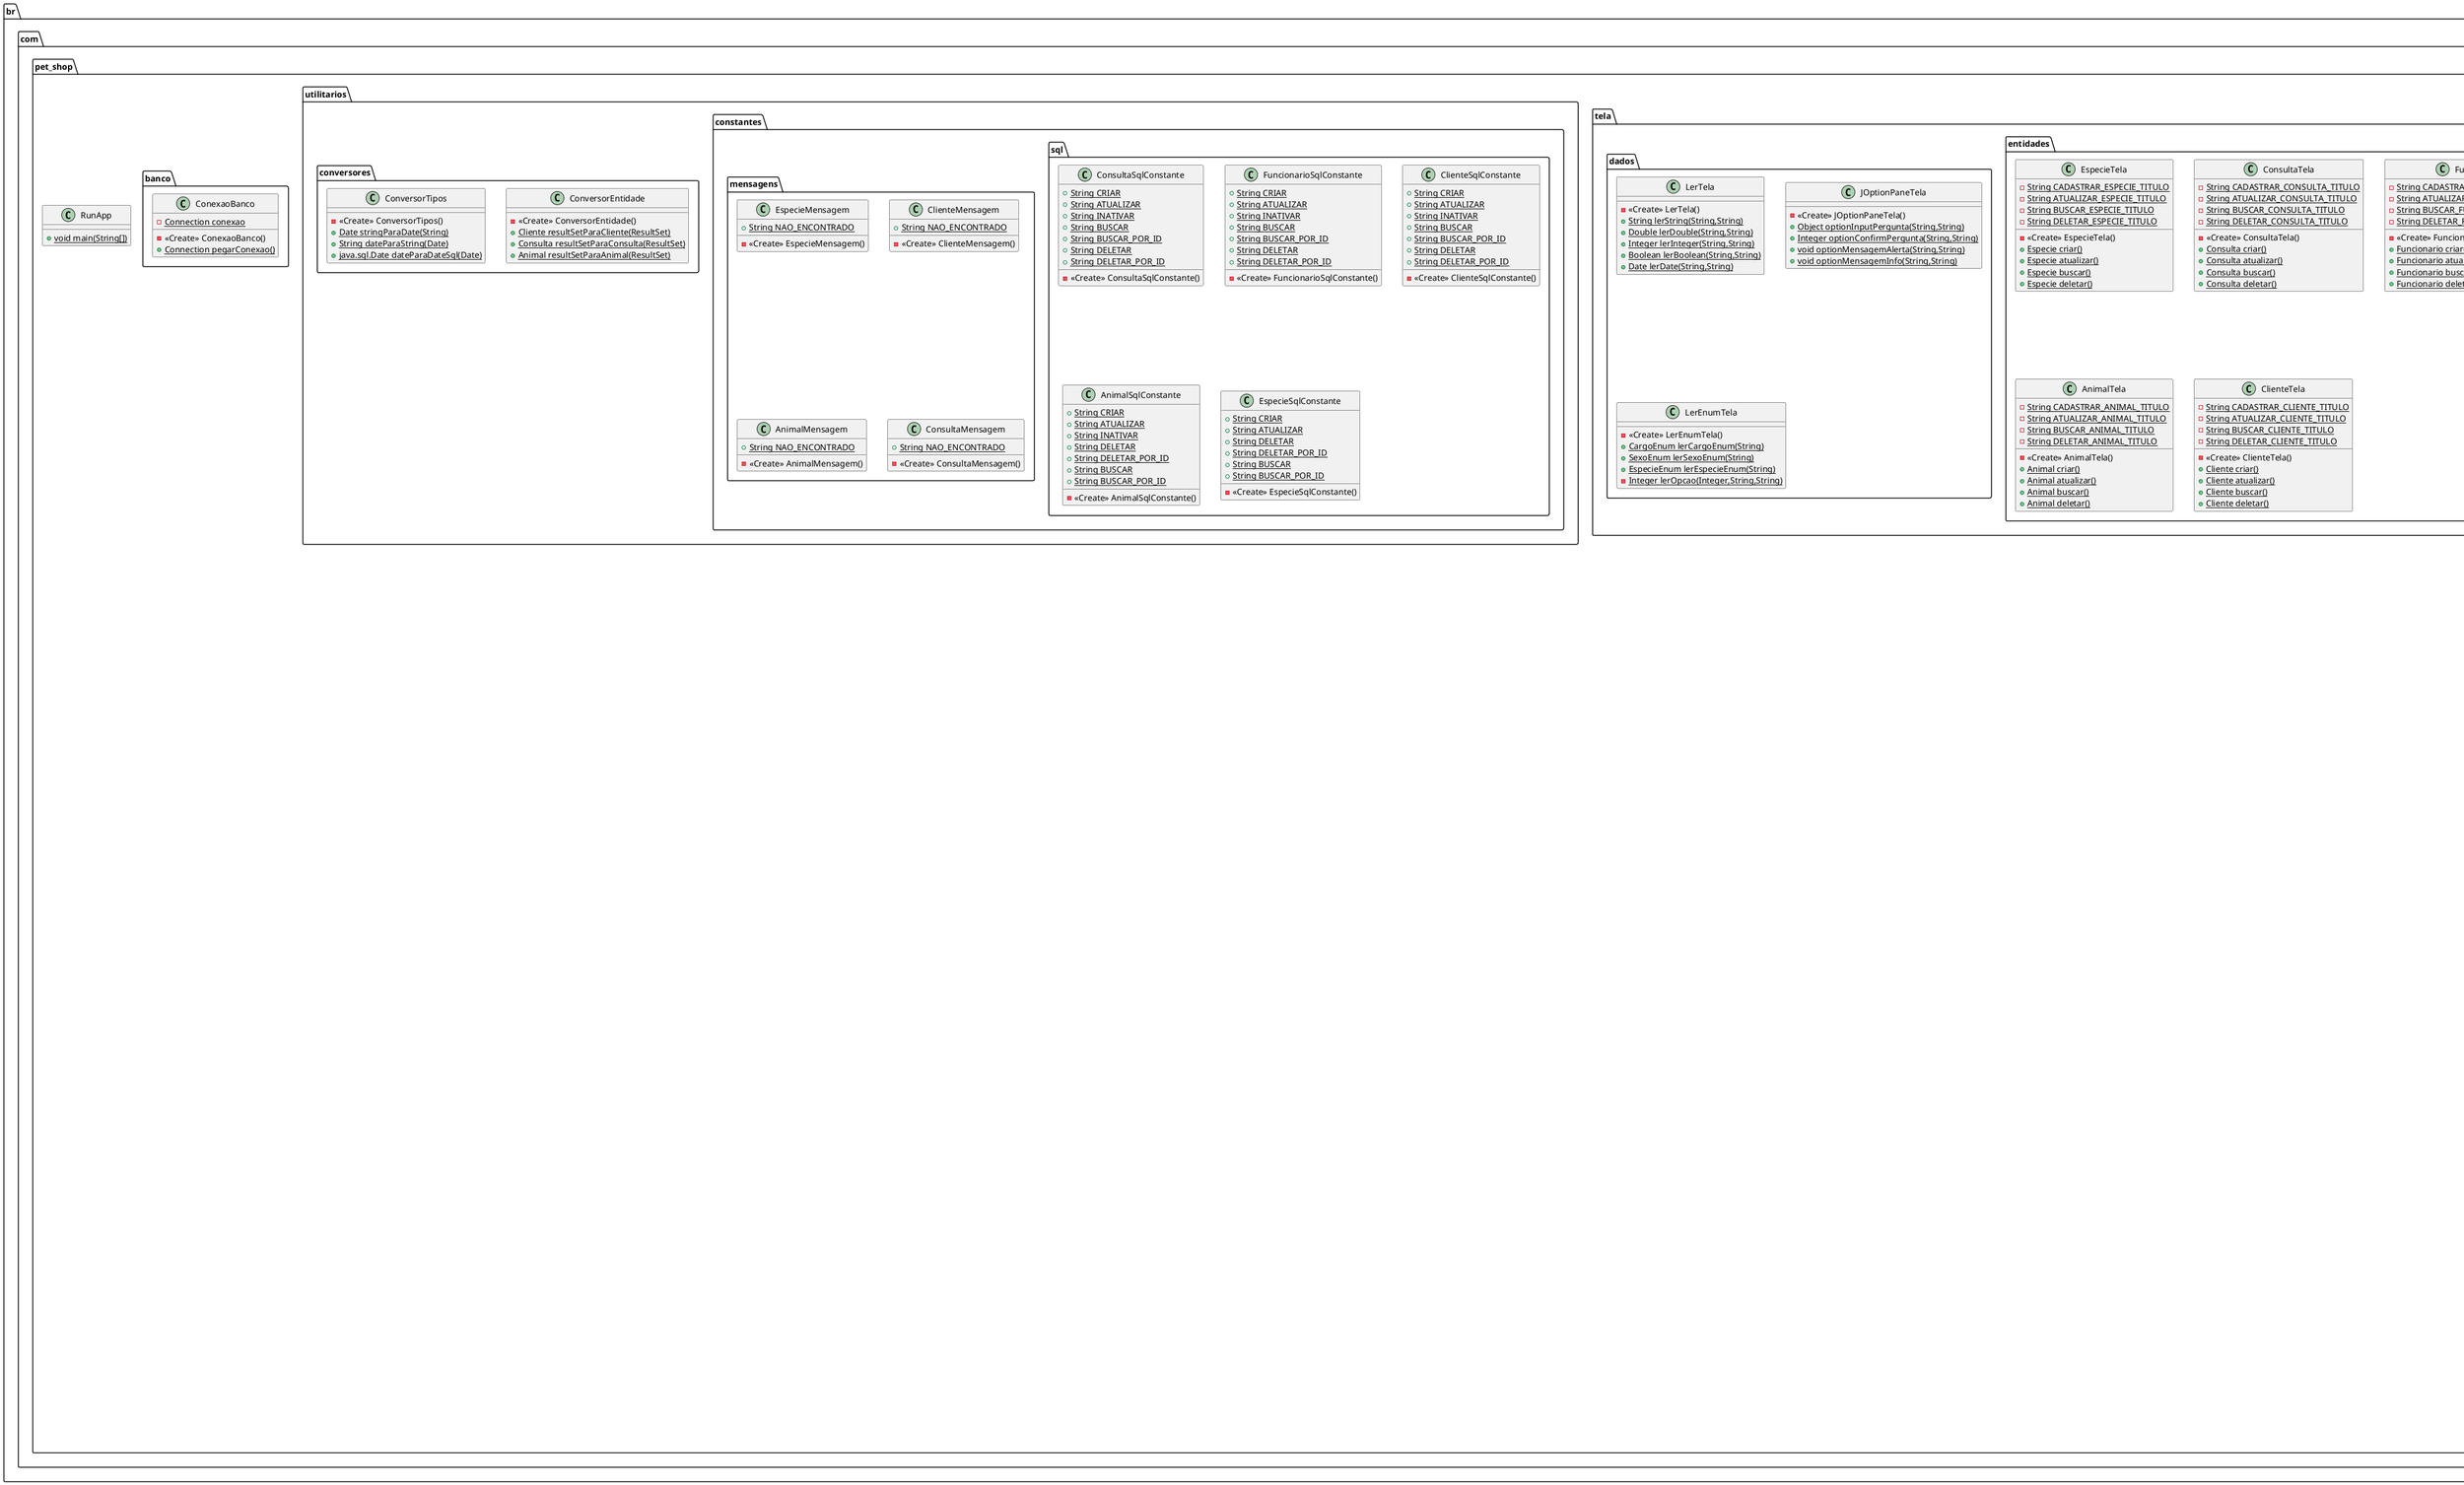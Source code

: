 @startuml
interface br.com.pet_shop.servicos.interfaces.EspecieServicoInterface {
}
interface br.com.pet_shop.servicos.interfaces.AnimalServicoInterface {
}
class br.com.pet_shop.entidades.Funcionario {
- String cargo
+ <<Create>> Funcionario(Integer)
+ <<Create>> Funcionario(String)
+ <<Create>> Funcionario(Integer,String)
+ <<Create>> Funcionario(String,String,Date)
+ <<Create>> Funcionario(String,String,Date,String)
+ <<Create>> Funcionario(Integer,String,String,Date)
+ <<Create>> Funcionario(Integer,String,String,Date,String)
+ String getCargo()
+ void setCargo(String)
}
class br.com.pet_shop.excecoes.ConexaoBancoExcecao {
+ <<Create>> ConexaoBancoExcecao(Throwable)
+ <<Create>> ConexaoBancoExcecao(String,Throwable)
}
class br.com.pet_shop.tela.menu.MenuTela {
- <<Create>> MenuTela()
+ {static} void menuPrincipal()
- {static} void menuCliente()
- {static} void menuFuncionario()
- {static} void menuEspecie()
- {static} void menuAnimal()
- {static} void menuConsulta()
- {static} void menuCrud(String,Runnable,Runnable,Runnable,Runnable)
}
class br.com.pet_shop.utilitarios.constantes.sql.ConsultaSqlConstante {
+ {static} String CRIAR
+ {static} String ATUALIZAR
+ {static} String INATIVAR
+ {static} String BUSCAR
+ {static} String BUSCAR_POR_ID
+ {static} String DELETAR
+ {static} String DELETAR_POR_ID
- <<Create>> ConsultaSqlConstante()
}
class br.com.pet_shop.utilitarios.constantes.mensagens.EspecieMensagem {
+ {static} String NAO_ENCONTRADO
- <<Create>> EspecieMensagem()
}
class br.com.pet_shop.servicos.EspecieServico {
- EspecieRepositorio especieRepositorio
+ <<Create>> EspecieServico(EspecieRepositorio)
+ Especie criar()
+ Especie atualizar()
+ Especie buscarPorId()
+ Boolean deletarPorId()
}
class br.com.pet_shop.repositorio.ConsultaRepositorio {
+ Boolean criar(Consulta)
+ Boolean atualizar(Consulta)
+ Optional<Consulta> buscarPorId(Integer)
+ Consulta buscarUltimo()
+ List<Consulta> buscarTodos()
+ Boolean deletarTodos()
+ Boolean deletarPorId(Integer)
+ Boolean existePorID(Integer)
}
interface br.com.pet_shop.servicos.interfaces.ClienteServicoInterface {
}
class br.com.pet_shop.RunApp {
+ {static} void main(String[])
}
class br.com.pet_shop.utilitarios.constantes.sql.FuncionarioSqlConstante {
+ {static} String CRIAR
+ {static} String ATUALIZAR
+ {static} String INATIVAR
+ {static} String BUSCAR
+ {static} String BUSCAR_POR_ID
+ {static} String DELETAR
+ {static} String DELETAR_POR_ID
- <<Create>> FuncionarioSqlConstante()
}
class br.com.pet_shop.tela.entidades.EspecieTela {
- {static} String CADASTRAR_ESPECIE_TITULO
- {static} String ATUALIZAR_ESPECIE_TITULO
- {static} String BUSCAR_ESPECIE_TITULO
- {static} String DELETAR_ESPECIE_TITULO
- <<Create>> EspecieTela()
+ {static} Especie criar()
+ {static} Especie atualizar()
+ {static} Especie buscar()
+ {static} Especie deletar()
}
class br.com.pet_shop.tela.dados.LerTela {
- <<Create>> LerTela()
+ {static} String lerString(String,String)
+ {static} Double lerDouble(String,String)
+ {static} Integer lerInteger(String,String)
+ {static} Boolean lerBoolean(String,String)
+ {static} Date lerDate(String,String)
}
class br.com.pet_shop.tela.entidades.ConsultaTela {
- {static} String CADASTRAR_CONSULTA_TITULO
- {static} String ATUALIZAR_CONSULTA_TITULO
- {static} String BUSCAR_CONSULTA_TITULO
- {static} String DELETAR_CONSULTA_TITULO
- <<Create>> ConsultaTela()
+ {static} Consulta criar()
+ {static} Consulta atualizar()
+ {static} Consulta buscar()
+ {static} Consulta deletar()
}
class br.com.pet_shop.utilitarios.constantes.sql.ClienteSqlConstante {
+ {static} String CRIAR
+ {static} String ATUALIZAR
+ {static} String INATIVAR
+ {static} String BUSCAR
+ {static} String BUSCAR_POR_ID
+ {static} String DELETAR
+ {static} String DELETAR_POR_ID
- <<Create>> ClienteSqlConstante()
}
interface br.com.pet_shop.servicos.interfaces.ConsultaServicoInterface {
}
class br.com.pet_shop.repositorio.ClienteRepositorio {
+ Boolean criar(Cliente)
+ Boolean atualizar(Cliente)
+ Optional<Cliente> buscarPorId(Integer)
+ Cliente buscarUltimo()
+ List<Cliente> buscarTodos()
+ Boolean deletarTodos()
+ Boolean deletarPorId(Integer)
+ Boolean existePorID(Integer)
}
class br.com.pet_shop.utilitarios.constantes.sql.AnimalSqlConstante {
+ {static} String CRIAR
+ {static} String ATUALIZAR
+ {static} String INATIVAR
+ {static} String DELETAR
+ {static} String DELETAR_POR_ID
+ {static} String BUSCAR
+ {static} String BUSCAR_POR_ID
- <<Create>> AnimalSqlConstante()
}
class br.com.pet_shop.entidades.Cliente {
- List<Animal> animais
- List<Consulta> historicoConsultas
+ <<Create>> Cliente()
+ <<Create>> Cliente(Integer)
+ <<Create>> Cliente(String,String,Date)
+ <<Create>> Cliente(Integer,String,String,Date)
+ <<Create>> Cliente(Integer,String,String,Date,List<Animal>,List<Consulta>)
+ List<Animal> getAnimais()
+ void setAnimais(List<Animal>)
+ List<Consulta> getHistoricoConsultas()
+ void setHistoricoConsultas(List<Consulta>)
}
class br.com.pet_shop.utilitarios.constantes.mensagens.ClienteMensagem {
+ {static} String NAO_ENCONTRADO
- <<Create>> ClienteMensagem()
}
class br.com.pet_shop.servicos.AnimalServico {
- AnimalRepositorio animalRepositorio
+ <<Create>> AnimalServico(AnimalRepositorio)
+ Animal criar()
+ Animal atualizar()
+ Animal buscarPorId()
+ Boolean deletarPorId()
}
class br.com.pet_shop.tela.entidades.FuncionarioTela {
- {static} String CADASTRAR_FUNCIONARIO_TITULO
- {static} String ATUALIZAR_FUNCIONARIO_TITULO
- {static} String BUSCAR_FUNCIONARIO_TITULO
- {static} String DELETAR_FUNCIONARIO_TITULO
- <<Create>> FuncionarioTela()
+ {static} Funcionario criar()
+ {static} Funcionario atualizar()
+ {static} Funcionario buscar()
+ {static} Funcionario deletar()
}
interface br.com.pet_shop.servicos.interfaces.ServicoInterface {
~ T criar()
~ T atualizar()
~ T buscarPorId()
~ Boolean deletarPorId()
}
class br.com.pet_shop.tela.entidades.AnimalTela {
- {static} String CADASTRAR_ANIMAL_TITULO
- {static} String ATUALIZAR_ANIMAL_TITULO
- {static} String BUSCAR_ANIMAL_TITULO
- {static} String DELETAR_ANIMAL_TITULO
- <<Create>> AnimalTela()
+ {static} Animal criar()
+ {static} Animal atualizar()
+ {static} Animal buscar()
+ {static} Animal deletar()
}
class br.com.pet_shop.utilitarios.conversores.ConversorEntidade {
- <<Create>> ConversorEntidade()
+ {static} Cliente resultSetParaCliente(ResultSet)
+ {static} Consulta resultSetParaConsulta(ResultSet)
+ {static} Animal resultSetParaAnimal(ResultSet)
}
class br.com.pet_shop.servicos.FuncionarioServico {
- FuncionarioRepositorio funcionarioRepositorio
+ <<Create>> FuncionarioServico(FuncionarioRepositorio)
+ Funcionario criar()
+ Funcionario atualizar()
+ Funcionario buscarPorId()
+ Boolean deletarPorId()
}
class br.com.pet_shop.excecoes.ManipulacaoBancoExcecao {
+ <<Create>> ManipulacaoBancoExcecao(String)
+ <<Create>> ManipulacaoBancoExcecao(Throwable)
+ <<Create>> ManipulacaoBancoExcecao(String,Throwable)
}
class br.com.pet_shop.entidades.Pessoa {
- Integer id
- String nome
- String cpf
- Date dataNascimento
+ <<Create>> Pessoa()
+ <<Create>> Pessoa(Integer)
+ <<Create>> Pessoa(String,String,Date)
+ <<Create>> Pessoa(Integer,String,String,Date)
+ Integer getId()
+ void setId(Integer)
+ String getNome()
+ void setNome(String)
+ String getCpf()
+ void setCpf(String)
+ Date getDataNascimento()
+ void setDataNascimento(Date)
}
class br.com.pet_shop.tela.entidades.ClienteTela {
- {static} String CADASTRAR_CLIENTE_TITULO
- {static} String ATUALIZAR_CLIENTE_TITULO
- {static} String BUSCAR_CLIENTE_TITULO
- {static} String DELETAR_CLIENTE_TITULO
- <<Create>> ClienteTela()
+ {static} Cliente criar()
+ {static} Cliente atualizar()
+ {static} Cliente buscar()
+ {static} Cliente deletar()
}
class br.com.pet_shop.excecoes.EntidadeNaoEncontrada {
+ <<Create>> EntidadeNaoEncontrada(String)
+ <<Create>> EntidadeNaoEncontrada(String,Throwable)
}
class br.com.pet_shop.excecoes.PersistirEntidadeExcecao {
+ <<Create>> PersistirEntidadeExcecao()
+ <<Create>> PersistirEntidadeExcecao(String)
+ <<Create>> PersistirEntidadeExcecao(String,Throwable)
}
abstract class br.com.pet_shop.repositorio.RepositorioAbstract {
~ {abstract}Boolean criar(T)
~ {abstract}Boolean atualizar(T)
~ {abstract}Optional<T> buscarPorId(Integer)
~ {abstract}T buscarUltimo()
~ {abstract}List<T> buscarTodos()
~ {abstract}Boolean deletarPorId(Integer)
~ {abstract}Boolean deletarTodos()
~ {abstract}Boolean existePorID(Integer)
# Connection conectarBanco()
}
class br.com.pet_shop.servicos.ConsultaServico {
- ConsultaRepositorio consultaRepositorio
+ <<Create>> ConsultaServico(ConsultaRepositorio)
+ Consulta criar()
+ Consulta atualizar()
+ Consulta buscarPorId()
+ Boolean deletarPorId()
}
class br.com.pet_shop.utilitarios.constantes.mensagens.AnimalMensagem {
+ {static} String NAO_ENCONTRADO
- <<Create>> AnimalMensagem()
}
class br.com.pet_shop.repositorio.EspecieRepositorio {
+ Boolean criar(Especie)
+ Boolean atualizar(Especie)
+ Optional<Especie> buscarPorId(Integer)
+ Especie buscarUltimo()
+ List<Especie> buscarTodos()
+ Boolean deletarTodos()
+ Boolean deletarPorId(Integer)
+ Boolean existePorID(Integer)
}
class br.com.pet_shop.entidades.Animal {
- Integer id
- String nome
- String detalhe
- Date dataNascimento
- SexoEnum sexo
- Boolean ativo
- Especie especie
+ <<Create>> Animal()
+ <<Create>> Animal(Integer)
+ <<Create>> Animal(String,String,Date,SexoEnum,Boolean,Especie)
+ <<Create>> Animal(Integer,String,String,Date,SexoEnum,Boolean,Especie)
+ Integer getId()
+ void setId(Integer)
+ String getNome()
+ void setNome(String)
+ String getDetalhe()
+ void setDetalhe(String)
+ Date getDataNascimento()
+ void setDataNascimento(Date)
+ SexoEnum getSexo()
+ void setSexo(SexoEnum)
+ Boolean getAtivo()
+ void setAtivo(Boolean)
+ Especie getEspecie()
+ void setEspecie(Especie)
}
class br.com.pet_shop.servicos.ClienteServico {
- ClienteRepositorio clienteRepositorio
+ <<Create>> ClienteServico(ClienteRepositorio)
+ Cliente criar()
+ Cliente atualizar()
+ Cliente buscarPorId()
+ Boolean deletarPorId()
}
class br.com.pet_shop.repositorio.FuncionarioRepositorio {
+ Boolean criar(Funcionario)
+ Boolean atualizar(Funcionario)
+ Optional<Funcionario> buscarPorId(Integer)
+ Funcionario buscarUltimo()
+ List<Funcionario> buscarTodos()
+ Boolean deletarPorId(Integer)
+ Boolean deletarTodos()
+ Boolean existePorID(Integer)
}
class br.com.pet_shop.entidades.Especie {
- Integer id
- String nome
+ <<Create>> Especie()
+ <<Create>> Especie(Integer)
+ <<Create>> Especie(String)
+ <<Create>> Especie(Integer,String)
+ Integer getId()
+ void setId(Integer)
+ String getNome()
+ void setNome(String)
}
class br.com.pet_shop.utilitarios.conversores.ConversorTipos {
- <<Create>> ConversorTipos()
+ {static} Date stringParaDate(String)
+ {static} String dateParaString(Date)
+ {static} java.sql.Date dateParaDateSql(Date)
}
class br.com.pet_shop.entidades.Consulta {
- Integer id
- String nome
- String observacao
- Date horario
- Animal animal
- Funcionario funcionario
- Double valor
+ <<Create>> Consulta()
+ <<Create>> Consulta(Integer)
+ <<Create>> Consulta(String,String,Date,Animal,Funcionario,Double)
+ <<Create>> Consulta(Integer,String,String,Date,Funcionario,Animal,Double)
+ Integer getId()
+ void setId(Integer)
+ String getNome()
+ void setNome(String)
+ String getObservacao()
+ void setObservacao(String)
+ Date getHorario()
+ void setHorario(Date)
+ Animal getAnimais()
+ void setAnimais(Animal)
+ Animal getAnimal()
+ void setAnimal(Animal)
+ Funcionario getFuncionario()
+ void setFuncionario(Funcionario)
+ Double getValor()
+ void setValor(Double)
}
class br.com.pet_shop.tela.dados.JOptionPaneTela {
- <<Create>> JOptionPaneTela()
+ {static} Object optionInputPergunta(String,String)
+ {static} Integer optionConfirmPergunta(String,String)
+ {static} void optionMensagemAlerta(String,String)
+ {static} void optionMensagemInfo(String,String)
}
class br.com.pet_shop.tela.dados.LerEnumTela {
- <<Create>> LerEnumTela()
+ {static} CargoEnum lerCargoEnum(String)
+ {static} SexoEnum lerSexoEnum(String)
+ {static} EspecieEnum lerEspecieEnum(String)
- {static} Integer lerOpcao(Integer,String,String)
}
enum br.com.pet_shop.enums.SexoEnum {
+  FEMININO
+  MASCULINO
+  HEMAFRODITA
+ {static} SexoEnum pegarPorOpcao(Integer)
}
class br.com.pet_shop.banco.ConexaoBanco {
- {static} Connection conexao
- <<Create>> ConexaoBanco()
+ {static} Connection pegarConexao()
}
class br.com.pet_shop.utilitarios.constantes.mensagens.ConsultaMensagem {
+ {static} String NAO_ENCONTRADO
- <<Create>> ConsultaMensagem()
}
interface br.com.pet_shop.servicos.interfaces.FuncionarioServicoInterface {
}
class br.com.pet_shop.excecoes.ConverterTipoExcecao {
+ <<Create>> ConverterTipoExcecao(String,Throwable)
}
class br.com.pet_shop.excecoes.ConverterResultSetExcecao {
+ <<Create>> ConverterResultSetExcecao(String,Throwable)
}
class br.com.pet_shop.utilitarios.constantes.sql.EspecieSqlConstante {
+ {static} String CRIAR
+ {static} String ATUALIZAR
+ {static} String DELETAR
+ {static} String DELETAR_POR_ID
+ {static} String BUSCAR
+ {static} String BUSCAR_POR_ID
- <<Create>> EspecieSqlConstante()
}
class br.com.pet_shop.repositorio.AnimalRepositorio {
+ Boolean criar(Animal)
+ Boolean atualizar(Animal)
+ Optional<Animal> buscarPorId(Integer)
+ Animal buscarUltimo()
+ List<Animal> buscarTodos()
+ Boolean deletarTodos()
+ Boolean deletarPorId(Integer)
+ Boolean existePorID(Integer)
}


br.com.pet_shop.servicos.interfaces.ServicoInterface <|-- br.com.pet_shop.servicos.interfaces.EspecieServicoInterface
br.com.pet_shop.servicos.interfaces.ServicoInterface <|-- br.com.pet_shop.servicos.interfaces.AnimalServicoInterface
br.com.pet_shop.entidades.Pessoa <|-- br.com.pet_shop.entidades.Funcionario
br.com.pet_shop.excecoes.RuntimeException <|-- br.com.pet_shop.excecoes.ConexaoBancoExcecao
br.com.pet_shop.servicos.interfaces.EspecieServicoInterface <|.. br.com.pet_shop.servicos.EspecieServico
br.com.pet_shop.repositorio.RepositorioAbstract <|-- br.com.pet_shop.repositorio.ConsultaRepositorio
br.com.pet_shop.servicos.interfaces.ServicoInterface <|-- br.com.pet_shop.servicos.interfaces.ClienteServicoInterface
br.com.pet_shop.servicos.interfaces.ServicoInterface <|-- br.com.pet_shop.servicos.interfaces.ConsultaServicoInterface
br.com.pet_shop.repositorio.RepositorioAbstract <|-- br.com.pet_shop.repositorio.ClienteRepositorio
br.com.pet_shop.entidades.Pessoa <|-- br.com.pet_shop.entidades.Cliente
br.com.pet_shop.servicos.interfaces.AnimalServicoInterface <|.. br.com.pet_shop.servicos.AnimalServico
br.com.pet_shop.servicos.interfaces.FuncionarioServicoInterface <|.. br.com.pet_shop.servicos.FuncionarioServico
br.com.pet_shop.excecoes.RuntimeException <|-- br.com.pet_shop.excecoes.ManipulacaoBancoExcecao
br.com.pet_shop.excecoes.RuntimeException <|-- br.com.pet_shop.excecoes.EntidadeNaoEncontrada
br.com.pet_shop.excecoes.RuntimeException <|-- br.com.pet_shop.excecoes.PersistirEntidadeExcecao
br.com.pet_shop.servicos.interfaces.ConsultaServicoInterface <|.. br.com.pet_shop.servicos.ConsultaServico
br.com.pet_shop.repositorio.RepositorioAbstract <|-- br.com.pet_shop.repositorio.EspecieRepositorio
br.com.pet_shop.servicos.interfaces.ClienteServicoInterface <|.. br.com.pet_shop.servicos.ClienteServico
br.com.pet_shop.repositorio.RepositorioAbstract <|-- br.com.pet_shop.repositorio.FuncionarioRepositorio
br.com.pet_shop.servicos.interfaces.ServicoInterface <|-- br.com.pet_shop.servicos.interfaces.FuncionarioServicoInterface
br.com.pet_shop.excecoes.RuntimeException <|-- br.com.pet_shop.excecoes.ConverterTipoExcecao
br.com.pet_shop.excecoes.RuntimeException <|-- br.com.pet_shop.excecoes.ConverterResultSetExcecao
br.com.pet_shop.repositorio.RepositorioAbstract <|-- br.com.pet_shop.repositorio.AnimalRepositorio
br.com.pet_shop.entidades.Consulta *-- br.com.pet_shop.entidades.Animal
br.com.pet_shop.entidades.Animal *-- br.com.pet_shop.enums.SexoEnum
br.com.pet_shop.entidades.Animal *-- br.com.pet_shop.entidades.Especie
br.com.pet_shop.entidades.Animal *-- br.com.pet_shop.entidades.Cliente
br.com.pet_shop.entidades.Cliente o-- br.com.pet_shop.entidades.Animal
br.com.pet_shop.entidades.Cliente o-- br.com.pet_shop.entidades.Consulta
br.com.pet_shop.servicos.AnimalServico *-- br.com.pet_shop.repositorio.AnimalRepositorio
br.com.pet_shop.servicos.FuncionarioServico *-- br.com.pet_shop.repositorio.FuncionarioRepositorio
br.com.pet_shop.servicos.EspecieServico *-- br.com.pet_shop.repositorio.EspecieRepositorio
br.com.pet_shop.servicos.ClienteServico *-- br.com.pet_shop.repositorio.ClienteRepositorio
br.com.pet_shop.servicos.ConsultaServico *-- br.com.pet_shop.repositorio.ConsultaRepositorio
br.com.pet_shop.entidades.Consulta *-- br.com.pet_shop.entidades.Funcionario
@enduml
